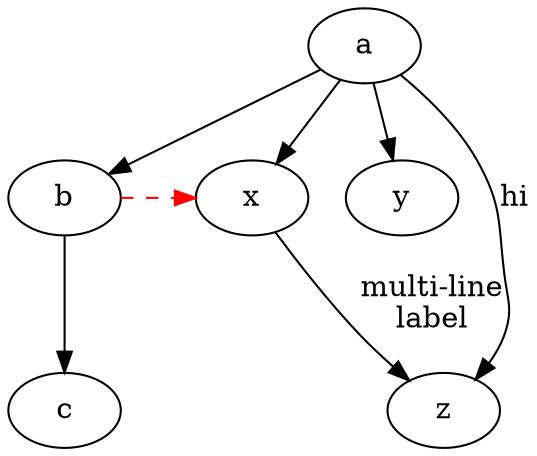 digraph test3078 {
       a -> b -> c;
       a -> {x y};
          a -> z [label="hi", wejght=100];
       x -> z [label="multi-line\nlabel"];
       edge [style=dashed,color=red];
       b -> x;
       {rank=same; b x}
}

